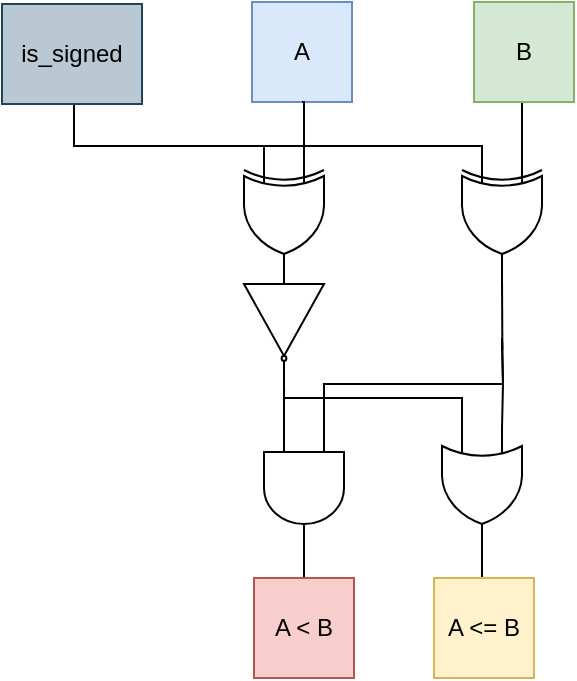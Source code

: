 <mxfile version="13.7.9" type="device"><diagram id="1-ZRSuE_QWxSfuBugylQ" name="Page-1"><mxGraphModel dx="474" dy="274" grid="1" gridSize="1" guides="0" tooltips="1" connect="1" arrows="1" fold="1" page="1" pageScale="1" pageWidth="827" pageHeight="1169" math="0" shadow="0"><root><mxCell id="0"/><mxCell id="1" parent="0"/><mxCell id="pIl4eA5k5-EHMHYU6Fmj-10" style="edgeStyle=orthogonalEdgeStyle;rounded=0;orthogonalLoop=1;jettySize=auto;html=1;entryX=0;entryY=0.75;entryDx=0;entryDy=0;entryPerimeter=0;endArrow=none;endFill=0;" parent="1" target="pIl4eA5k5-EHMHYU6Fmj-4" edge="1"><mxGeometry relative="1" as="geometry"><mxPoint x="295" y="205" as="sourcePoint"/></mxGeometry></mxCell><mxCell id="pIl4eA5k5-EHMHYU6Fmj-11" style="edgeStyle=orthogonalEdgeStyle;rounded=0;orthogonalLoop=1;jettySize=auto;html=1;entryX=0;entryY=0.75;entryDx=0;entryDy=0;entryPerimeter=0;endArrow=none;endFill=0;" parent="1" target="pIl4eA5k5-EHMHYU6Fmj-5" edge="1"><mxGeometry relative="1" as="geometry"><Array as="points"><mxPoint x="295" y="210"/><mxPoint x="384" y="210"/></Array><mxPoint x="295" y="211" as="sourcePoint"/></mxGeometry></mxCell><mxCell id="pIl4eA5k5-EHMHYU6Fmj-15" style="edgeStyle=orthogonalEdgeStyle;rounded=0;orthogonalLoop=1;jettySize=auto;html=1;exitX=1;exitY=0.5;exitDx=0;exitDy=0;exitPerimeter=0;endArrow=none;endFill=0;" parent="1" source="pIl4eA5k5-EHMHYU6Fmj-4" target="pIl4eA5k5-EHMHYU6Fmj-12" edge="1"><mxGeometry relative="1" as="geometry"/></mxCell><mxCell id="yPoc8-42lSejuMToJZ7X-6" style="edgeStyle=orthogonalEdgeStyle;rounded=0;orthogonalLoop=1;jettySize=auto;html=1;exitX=0;exitY=0.25;exitDx=0;exitDy=0;exitPerimeter=0;entryX=1;entryY=0.5;entryDx=0;entryDy=0;entryPerimeter=0;endArrow=none;endFill=0;" parent="1" source="pIl4eA5k5-EHMHYU6Fmj-4" edge="1"><mxGeometry relative="1" as="geometry"><mxPoint x="404" y="180" as="targetPoint"/></mxGeometry></mxCell><mxCell id="pIl4eA5k5-EHMHYU6Fmj-4" value="" style="verticalLabelPosition=bottom;shadow=0;dashed=0;align=center;html=1;verticalAlign=top;shape=mxgraph.electrical.logic_gates.logic_gate;operation=and;direction=south;" parent="1" vertex="1"><mxGeometry x="285" y="225" width="40" height="60" as="geometry"/></mxCell><mxCell id="pIl4eA5k5-EHMHYU6Fmj-14" style="edgeStyle=orthogonalEdgeStyle;rounded=0;orthogonalLoop=1;jettySize=auto;html=1;exitX=1;exitY=0.5;exitDx=0;exitDy=0;exitPerimeter=0;endArrow=none;endFill=0;" parent="1" source="pIl4eA5k5-EHMHYU6Fmj-5" target="pIl4eA5k5-EHMHYU6Fmj-13" edge="1"><mxGeometry relative="1" as="geometry"/></mxCell><mxCell id="pIl4eA5k5-EHMHYU6Fmj-5" value="" style="verticalLabelPosition=bottom;shadow=0;dashed=0;align=center;html=1;verticalAlign=top;shape=mxgraph.electrical.logic_gates.logic_gate;operation=or;direction=south;" parent="1" vertex="1"><mxGeometry x="374" y="225" width="40" height="60" as="geometry"/></mxCell><mxCell id="wpfoF-2_3qMWbZkt9s45-1" value="A" style="rounded=0;whiteSpace=wrap;html=1;fillColor=#dae8fc;strokeColor=#6c8ebf;" parent="1" vertex="1"><mxGeometry x="279" y="12" width="50" height="50" as="geometry"/></mxCell><mxCell id="pIl4eA5k5-EHMHYU6Fmj-12" value="A &amp;lt; B" style="rounded=0;whiteSpace=wrap;html=1;fillColor=#f8cecc;strokeColor=#b85450;" parent="1" vertex="1"><mxGeometry x="280" y="300" width="50" height="50" as="geometry"/></mxCell><mxCell id="pIl4eA5k5-EHMHYU6Fmj-13" value="A &amp;lt;= B" style="rounded=0;whiteSpace=wrap;html=1;fillColor=#fff2cc;strokeColor=#d6b656;" parent="1" vertex="1"><mxGeometry x="370" y="300" width="50" height="50" as="geometry"/></mxCell><mxCell id="yPoc8-42lSejuMToJZ7X-8" style="edgeStyle=orthogonalEdgeStyle;rounded=0;orthogonalLoop=1;jettySize=auto;html=1;entryX=0;entryY=0.75;entryDx=0;entryDy=0;entryPerimeter=0;endArrow=none;endFill=0;" parent="1" source="yPoc8-42lSejuMToJZ7X-1" edge="1"><mxGeometry relative="1" as="geometry"><mxPoint x="285" y="120" as="targetPoint"/><Array as="points"><mxPoint x="190" y="84"/><mxPoint x="285" y="84"/></Array></mxGeometry></mxCell><mxCell id="yPoc8-42lSejuMToJZ7X-9" style="edgeStyle=orthogonalEdgeStyle;rounded=0;orthogonalLoop=1;jettySize=auto;html=1;entryX=0;entryY=0.75;entryDx=0;entryDy=0;entryPerimeter=0;endArrow=none;endFill=0;" parent="1" source="yPoc8-42lSejuMToJZ7X-1" edge="1"><mxGeometry relative="1" as="geometry"><mxPoint x="394" y="120" as="targetPoint"/><Array as="points"><mxPoint x="190" y="84"/><mxPoint x="394" y="84"/></Array></mxGeometry></mxCell><mxCell id="yPoc8-42lSejuMToJZ7X-1" value="is_signed" style="rounded=0;whiteSpace=wrap;html=1;fillColor=#bac8d3;strokeColor=#23445d;" parent="1" vertex="1"><mxGeometry x="154" y="13" width="70" height="50" as="geometry"/></mxCell><mxCell id="yPoc8-42lSejuMToJZ7X-4" style="edgeStyle=orthogonalEdgeStyle;rounded=0;orthogonalLoop=1;jettySize=auto;html=1;endArrow=none;endFill=0;" parent="1" edge="1"><mxGeometry relative="1" as="geometry"><mxPoint x="295.032" y="207" as="targetPoint"/><mxPoint x="295" y="201" as="sourcePoint"/></mxGeometry></mxCell><mxCell id="yPoc8-42lSejuMToJZ7X-5" style="edgeStyle=orthogonalEdgeStyle;rounded=0;orthogonalLoop=1;jettySize=auto;html=1;exitX=1;exitY=0.5;exitDx=0;exitDy=0;exitPerimeter=0;entryX=0;entryY=0.25;entryDx=0;entryDy=0;entryPerimeter=0;endArrow=none;endFill=0;" parent="1" target="pIl4eA5k5-EHMHYU6Fmj-5" edge="1"><mxGeometry relative="1" as="geometry"><mxPoint x="404" y="180" as="sourcePoint"/></mxGeometry></mxCell><mxCell id="yPoc8-42lSejuMToJZ7X-7" style="edgeStyle=orthogonalEdgeStyle;rounded=0;orthogonalLoop=1;jettySize=auto;html=1;exitX=0;exitY=0.25;exitDx=0;exitDy=0;exitPerimeter=0;entryX=0.5;entryY=1;entryDx=0;entryDy=0;endArrow=none;endFill=0;" parent="1" target="wpfoF-2_3qMWbZkt9s45-2" edge="1"><mxGeometry relative="1" as="geometry"><mxPoint x="414" y="120" as="sourcePoint"/><Array as="points"><mxPoint x="414" y="45"/><mxPoint x="415" y="45"/></Array></mxGeometry></mxCell><mxCell id="wpfoF-2_3qMWbZkt9s45-2" value="B" style="rounded=0;whiteSpace=wrap;html=1;fillColor=#d5e8d4;strokeColor=#82b366;" parent="1" vertex="1"><mxGeometry x="390" y="12" width="50" height="50" as="geometry"/></mxCell><mxCell id="8Cp5ykFUgErSd2rgfrLb-1" style="edgeStyle=orthogonalEdgeStyle;rounded=0;orthogonalLoop=1;jettySize=auto;html=1;exitX=1;exitY=0.5;exitDx=0;exitDy=0;exitPerimeter=0;endArrow=none;endFill=0;" edge="1" parent="1" source="yPoc8-42lSejuMToJZ7X-11"><mxGeometry relative="1" as="geometry"><mxPoint x="404.2" y="186" as="targetPoint"/></mxGeometry></mxCell><mxCell id="yPoc8-42lSejuMToJZ7X-11" value="" style="verticalLabelPosition=bottom;shadow=0;dashed=0;align=center;html=1;verticalAlign=top;shape=mxgraph.electrical.logic_gates.logic_gate;operation=xor;direction=south;" parent="1" vertex="1"><mxGeometry x="384" y="90" width="40" height="60" as="geometry"/></mxCell><mxCell id="8Cp5ykFUgErSd2rgfrLb-2" style="edgeStyle=orthogonalEdgeStyle;rounded=0;orthogonalLoop=1;jettySize=auto;html=1;exitX=0.5;exitY=1;exitDx=0;exitDy=0;entryX=0;entryY=0.25;entryDx=0;entryDy=0;endArrow=none;endFill=0;entryPerimeter=0;" edge="1" parent="1" source="wpfoF-2_3qMWbZkt9s45-1"><mxGeometry relative="1" as="geometry"><mxPoint x="305" y="88" as="targetPoint"/><Array as="points"/><mxPoint x="304" y="62" as="sourcePoint"/></mxGeometry></mxCell><mxCell id="8Cp5ykFUgErSd2rgfrLb-4" style="edgeStyle=orthogonalEdgeStyle;rounded=0;orthogonalLoop=1;jettySize=auto;html=1;exitX=0;exitY=0.25;exitDx=0;exitDy=0;exitPerimeter=0;endArrow=none;endFill=0;" edge="1" parent="1" source="8Cp5ykFUgErSd2rgfrLb-3"><mxGeometry relative="1" as="geometry"><mxPoint x="304.971" y="87.0" as="targetPoint"/></mxGeometry></mxCell><mxCell id="8Cp5ykFUgErSd2rgfrLb-3" value="" style="verticalLabelPosition=bottom;shadow=0;dashed=0;align=center;html=1;verticalAlign=top;shape=mxgraph.electrical.logic_gates.logic_gate;operation=xor;direction=south;" vertex="1" parent="1"><mxGeometry x="275" y="90" width="40" height="60" as="geometry"/></mxCell><mxCell id="8Cp5ykFUgErSd2rgfrLb-5" value="" style="verticalLabelPosition=bottom;shadow=0;dashed=0;align=center;html=1;verticalAlign=top;shape=mxgraph.electrical.logic_gates.buffer2;negating=1;direction=south;" vertex="1" parent="1"><mxGeometry x="275" y="141" width="40" height="60" as="geometry"/></mxCell></root></mxGraphModel></diagram></mxfile>